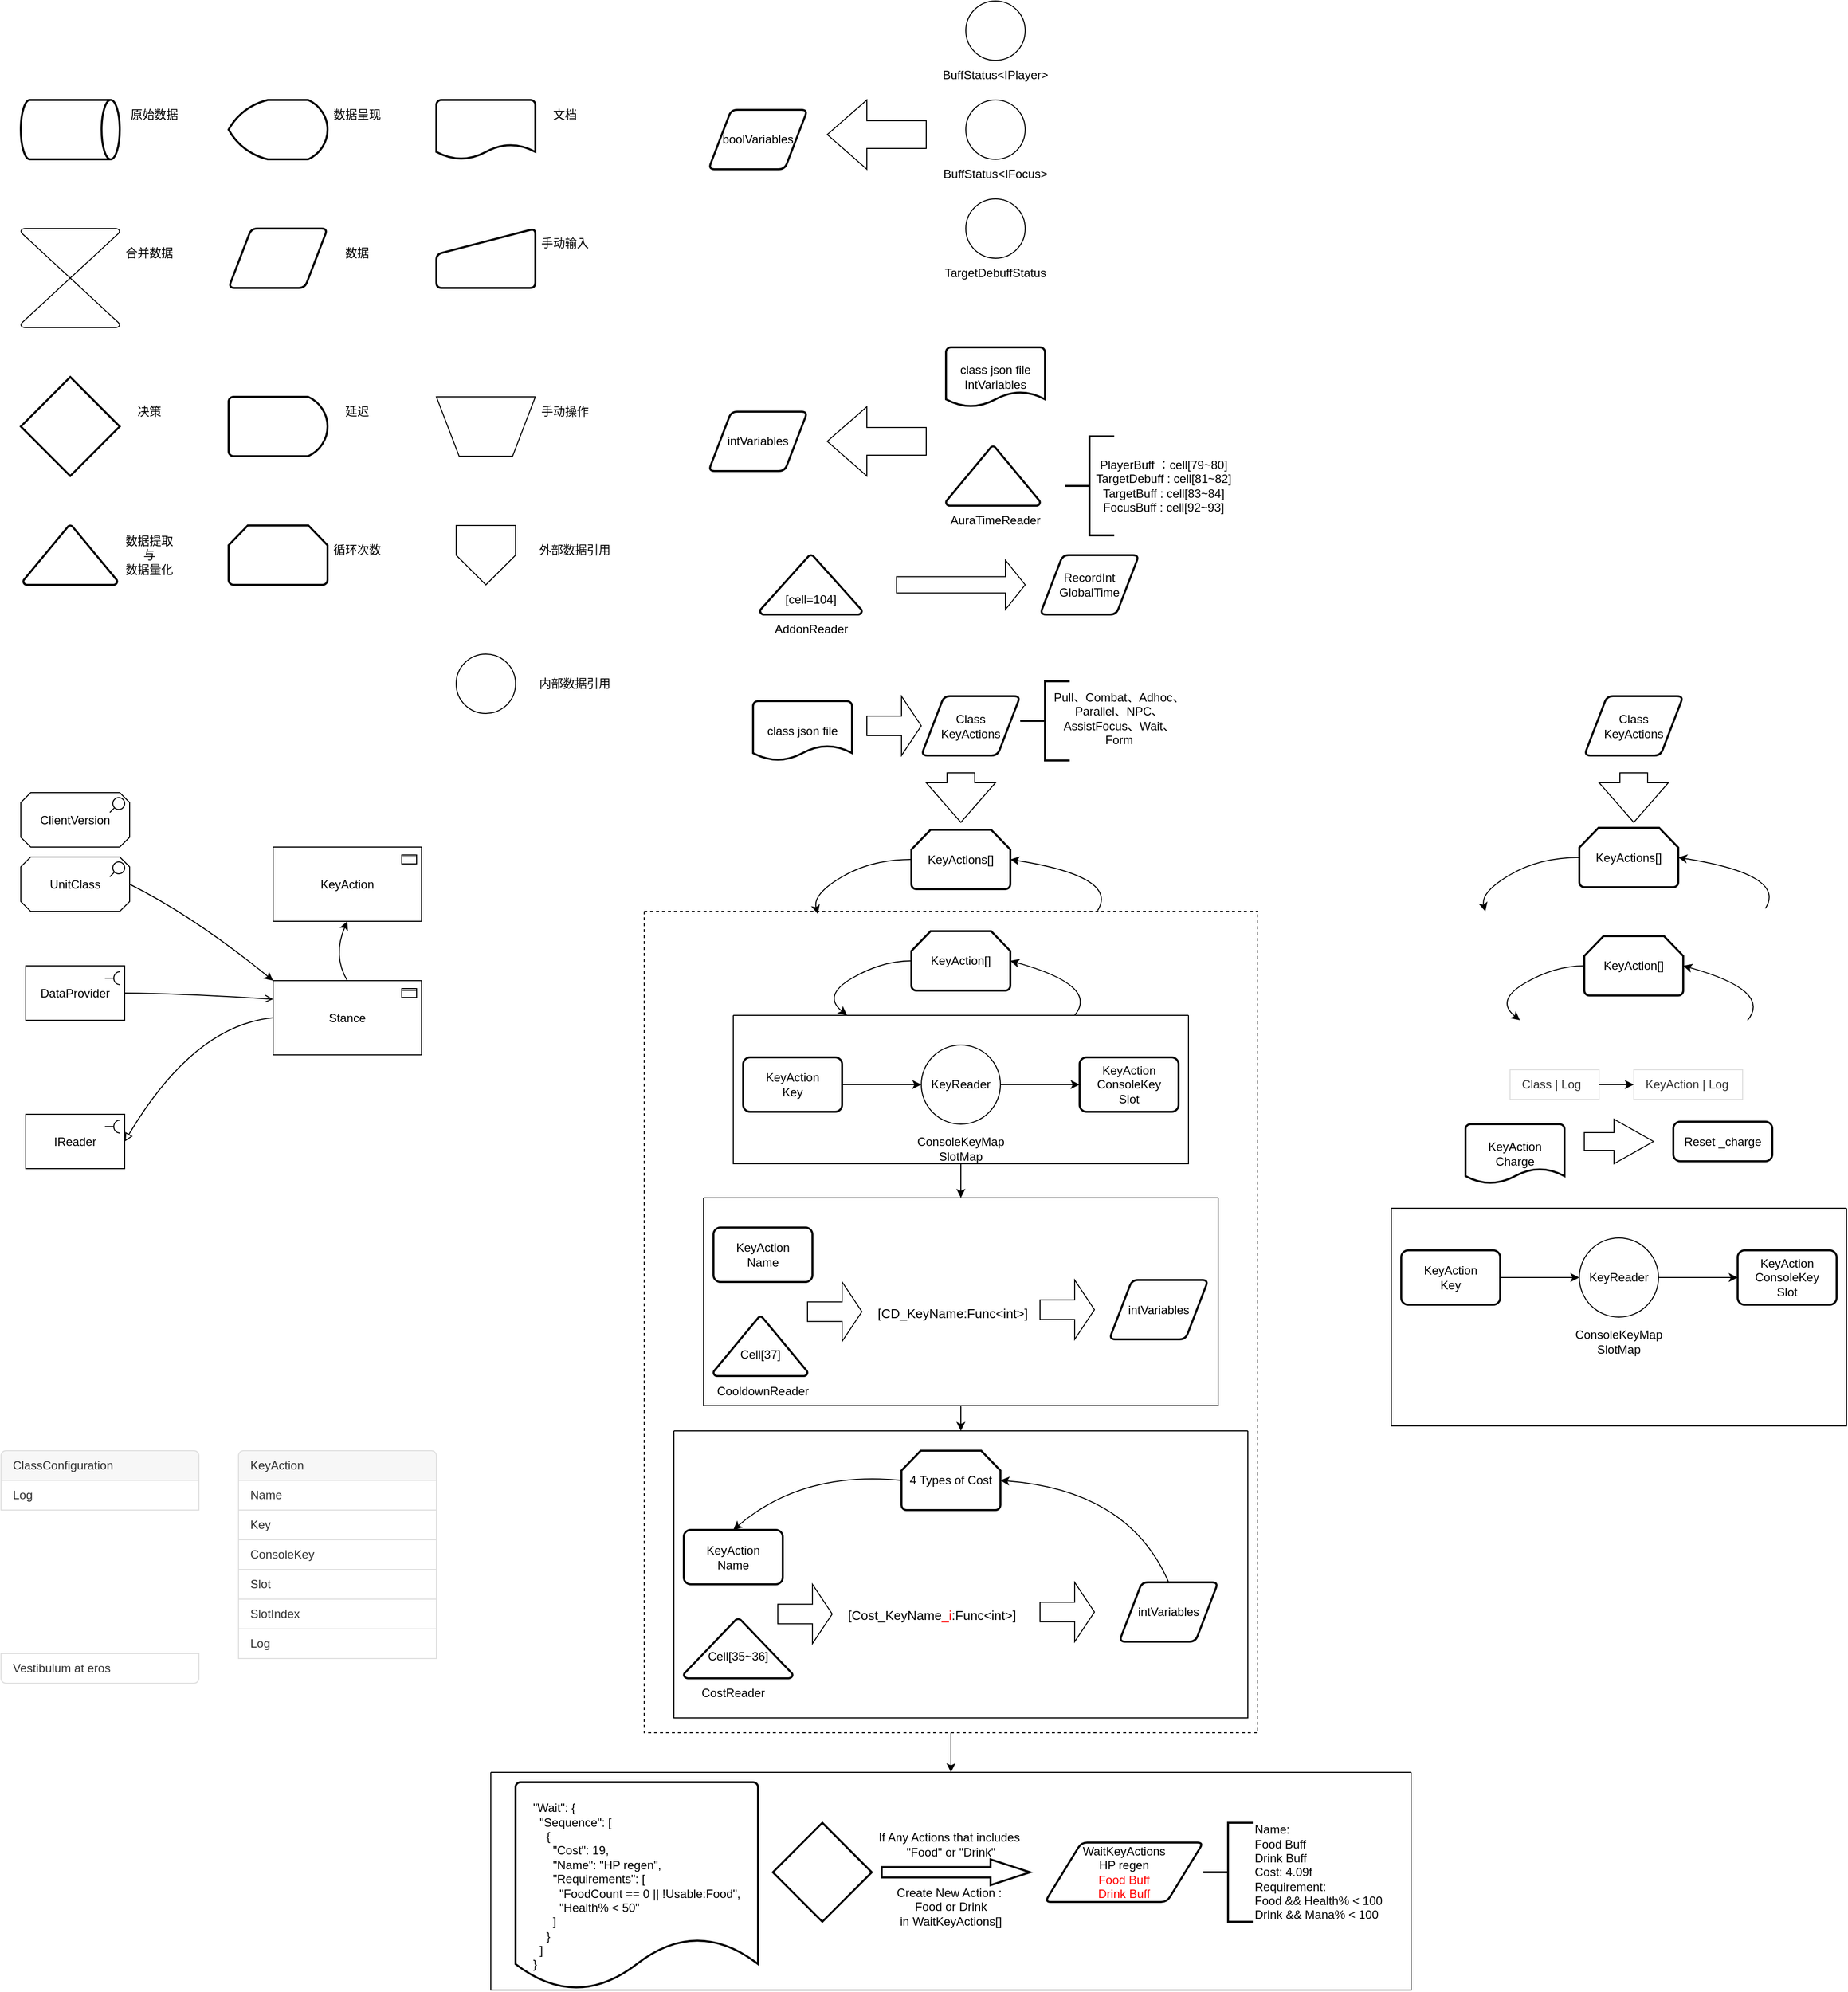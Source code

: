 <mxfile version="24.7.17">
  <diagram name="Page-1" id="tHewt-plReYWBCTNkzJ1">
    <mxGraphModel dx="1152" dy="1997" grid="1" gridSize="10" guides="1" tooltips="1" connect="1" arrows="1" fold="1" page="1" pageScale="1" pageWidth="827" pageHeight="1169" math="0" shadow="0">
      <root>
        <mxCell id="0" />
        <mxCell id="1" parent="0" />
        <mxCell id="4Kc2HaVrnk-MGNo5C4es-4" value="" style="curved=1;endArrow=classic;html=1;rounded=0;exitX=0.5;exitY=0;exitDx=0;exitDy=0;entryX=0.5;entryY=1;entryDx=0;entryDy=0;exitPerimeter=0;entryPerimeter=0;" parent="1" source="4Kc2HaVrnk-MGNo5C4es-9" target="4Kc2HaVrnk-MGNo5C4es-10" edge="1">
          <mxGeometry width="50" height="50" relative="1" as="geometry">
            <mxPoint x="399" y="465" as="sourcePoint" />
            <mxPoint x="399" y="565" as="targetPoint" />
            <Array as="points">
              <mxPoint x="395" y="355" />
            </Array>
          </mxGeometry>
        </mxCell>
        <mxCell id="4Kc2HaVrnk-MGNo5C4es-5" value="IReader" style="html=1;outlineConnect=0;whiteSpace=wrap;shape=mxgraph.archimate.application;appType=interface2" parent="1" vertex="1">
          <mxGeometry x="85" y="515" width="100" height="55" as="geometry" />
        </mxCell>
        <mxCell id="4Kc2HaVrnk-MGNo5C4es-9" value="Stance" style="html=1;outlineConnect=0;whiteSpace=wrap;shape=mxgraph.archimate3.application;appType=passive;archiType=square;" parent="1" vertex="1">
          <mxGeometry x="335" y="380" width="150" height="75" as="geometry" />
        </mxCell>
        <mxCell id="4Kc2HaVrnk-MGNo5C4es-10" value="KeyAction" style="html=1;outlineConnect=0;whiteSpace=wrap;shape=mxgraph.archimate3.application;appType=passive;archiType=square;" parent="1" vertex="1">
          <mxGeometry x="335" y="245" width="150" height="75" as="geometry" />
        </mxCell>
        <mxCell id="4Kc2HaVrnk-MGNo5C4es-11" value="" style="curved=1;endArrow=block;html=1;rounded=0;exitX=0;exitY=0.5;exitDx=0;exitDy=0;exitPerimeter=0;entryX=1;entryY=0.5;entryDx=0;entryDy=0;entryPerimeter=0;endFill=0;" parent="1" source="4Kc2HaVrnk-MGNo5C4es-9" target="4Kc2HaVrnk-MGNo5C4es-5" edge="1">
          <mxGeometry width="50" height="50" relative="1" as="geometry">
            <mxPoint x="255" y="475" as="sourcePoint" />
            <mxPoint x="305" y="425" as="targetPoint" />
            <Array as="points">
              <mxPoint x="255" y="425" />
            </Array>
          </mxGeometry>
        </mxCell>
        <mxCell id="4Kc2HaVrnk-MGNo5C4es-12" value="DataProvider" style="html=1;outlineConnect=0;whiteSpace=wrap;shape=mxgraph.archimate.application;appType=interface2;movable=1;resizable=1;rotatable=1;deletable=1;editable=1;locked=0;connectable=1;" parent="1" vertex="1">
          <mxGeometry x="85" y="365" width="100" height="55" as="geometry" />
        </mxCell>
        <mxCell id="4Kc2HaVrnk-MGNo5C4es-13" value="" style="curved=1;endArrow=open;html=1;rounded=0;exitX=1;exitY=0.5;exitDx=0;exitDy=0;exitPerimeter=0;endFill=0;entryX=0;entryY=0.25;entryDx=0;entryDy=0;entryPerimeter=0;" parent="1" source="4Kc2HaVrnk-MGNo5C4es-12" target="4Kc2HaVrnk-MGNo5C4es-9" edge="1">
          <mxGeometry width="50" height="50" relative="1" as="geometry">
            <mxPoint x="245" y="365" as="sourcePoint" />
            <mxPoint x="305" y="485" as="targetPoint" />
            <Array as="points">
              <mxPoint x="245" y="393" />
            </Array>
          </mxGeometry>
        </mxCell>
        <mxCell id="4Kc2HaVrnk-MGNo5C4es-17" value="UnitClass" style="html=1;outlineConnect=0;whiteSpace=wrap;shape=mxgraph.archimate.motiv;motivType=assess;shadow=0;gradientColor=none;fillColor=default;strokeColor=default;perimeterSpacing=0;" parent="1" vertex="1">
          <mxGeometry x="80" y="255" width="110" height="55" as="geometry" />
        </mxCell>
        <mxCell id="4Kc2HaVrnk-MGNo5C4es-18" value="" style="curved=1;endArrow=classic;html=1;rounded=0;fontFamily=Helvetica;fontSize=12;fontColor=default;exitX=1;exitY=0.5;exitDx=0;exitDy=0;exitPerimeter=0;entryX=0;entryY=0;entryDx=0;entryDy=0;entryPerimeter=0;" parent="1" source="4Kc2HaVrnk-MGNo5C4es-17" target="4Kc2HaVrnk-MGNo5C4es-9" edge="1">
          <mxGeometry width="50" height="50" relative="1" as="geometry">
            <mxPoint x="205" y="315" as="sourcePoint" />
            <mxPoint x="255" y="265" as="targetPoint" />
            <Array as="points">
              <mxPoint x="255" y="315" />
            </Array>
          </mxGeometry>
        </mxCell>
        <mxCell id="4Kc2HaVrnk-MGNo5C4es-19" value="ClientVersion" style="html=1;outlineConnect=0;whiteSpace=wrap;shape=mxgraph.archimate.motiv;motivType=assess;shadow=0;gradientColor=none;fillColor=default;strokeColor=default;perimeterSpacing=0;" parent="1" vertex="1">
          <mxGeometry x="80" y="190" width="110" height="55" as="geometry" />
        </mxCell>
        <mxCell id="MS5GB7sfSt4IsoN0eLxR-2" value="" style="verticalLabelPosition=bottom;verticalAlign=top;html=1;shape=mxgraph.flowchart.collate;" parent="1" vertex="1">
          <mxGeometry x="80" y="-380" width="100" height="100" as="geometry" />
        </mxCell>
        <mxCell id="MS5GB7sfSt4IsoN0eLxR-3" value="合并数据" style="text;html=1;align=center;verticalAlign=middle;whiteSpace=wrap;rounded=0;" parent="1" vertex="1">
          <mxGeometry x="180" y="-370" width="60" height="30" as="geometry" />
        </mxCell>
        <mxCell id="MS5GB7sfSt4IsoN0eLxR-4" value="" style="shape=parallelogram;html=1;strokeWidth=2;perimeter=parallelogramPerimeter;whiteSpace=wrap;rounded=1;arcSize=12;size=0.23;" parent="1" vertex="1">
          <mxGeometry x="290" y="-380" width="100" height="60" as="geometry" />
        </mxCell>
        <mxCell id="MS5GB7sfSt4IsoN0eLxR-5" value="数据" style="text;html=1;align=center;verticalAlign=middle;whiteSpace=wrap;rounded=0;" parent="1" vertex="1">
          <mxGeometry x="390" y="-370" width="60" height="30" as="geometry" />
        </mxCell>
        <mxCell id="MS5GB7sfSt4IsoN0eLxR-6" value="" style="strokeWidth=2;html=1;shape=mxgraph.flowchart.decision;whiteSpace=wrap;" parent="1" vertex="1">
          <mxGeometry x="80" y="-230" width="100" height="100" as="geometry" />
        </mxCell>
        <mxCell id="MS5GB7sfSt4IsoN0eLxR-7" value="决策" style="text;html=1;align=center;verticalAlign=middle;whiteSpace=wrap;rounded=0;" parent="1" vertex="1">
          <mxGeometry x="180" y="-210" width="60" height="30" as="geometry" />
        </mxCell>
        <mxCell id="MS5GB7sfSt4IsoN0eLxR-8" value="" style="strokeWidth=2;html=1;shape=mxgraph.flowchart.delay;whiteSpace=wrap;" parent="1" vertex="1">
          <mxGeometry x="290" y="-210" width="100" height="60" as="geometry" />
        </mxCell>
        <mxCell id="MS5GB7sfSt4IsoN0eLxR-9" value="延迟" style="text;html=1;align=center;verticalAlign=middle;whiteSpace=wrap;rounded=0;" parent="1" vertex="1">
          <mxGeometry x="390" y="-210" width="60" height="30" as="geometry" />
        </mxCell>
        <mxCell id="MS5GB7sfSt4IsoN0eLxR-12" value="" style="strokeWidth=2;html=1;shape=mxgraph.flowchart.direct_data;whiteSpace=wrap;" parent="1" vertex="1">
          <mxGeometry x="80" y="-510" width="100" height="60" as="geometry" />
        </mxCell>
        <mxCell id="MS5GB7sfSt4IsoN0eLxR-13" value="原始数据" style="text;html=1;align=center;verticalAlign=middle;whiteSpace=wrap;rounded=0;" parent="1" vertex="1">
          <mxGeometry x="185" y="-510" width="60" height="30" as="geometry" />
        </mxCell>
        <mxCell id="MS5GB7sfSt4IsoN0eLxR-14" value="" style="strokeWidth=2;html=1;shape=mxgraph.flowchart.display;whiteSpace=wrap;" parent="1" vertex="1">
          <mxGeometry x="290" y="-510" width="100" height="60" as="geometry" />
        </mxCell>
        <mxCell id="MS5GB7sfSt4IsoN0eLxR-15" value="数据呈现" style="text;html=1;align=center;verticalAlign=middle;whiteSpace=wrap;rounded=0;" parent="1" vertex="1">
          <mxGeometry x="390" y="-510" width="60" height="30" as="geometry" />
        </mxCell>
        <mxCell id="MS5GB7sfSt4IsoN0eLxR-16" value="" style="strokeWidth=2;html=1;shape=mxgraph.flowchart.document2;whiteSpace=wrap;size=0.25;" parent="1" vertex="1">
          <mxGeometry x="500" y="-510" width="100" height="60" as="geometry" />
        </mxCell>
        <mxCell id="MS5GB7sfSt4IsoN0eLxR-17" value="文档" style="text;html=1;align=center;verticalAlign=middle;whiteSpace=wrap;rounded=0;" parent="1" vertex="1">
          <mxGeometry x="600" y="-510" width="60" height="30" as="geometry" />
        </mxCell>
        <mxCell id="MS5GB7sfSt4IsoN0eLxR-18" value="" style="html=1;strokeWidth=2;shape=manualInput;whiteSpace=wrap;rounded=1;size=26;arcSize=11;" parent="1" vertex="1">
          <mxGeometry x="500" y="-380" width="100" height="60" as="geometry" />
        </mxCell>
        <mxCell id="MS5GB7sfSt4IsoN0eLxR-19" value="手动输入" style="text;html=1;align=center;verticalAlign=middle;whiteSpace=wrap;rounded=0;" parent="1" vertex="1">
          <mxGeometry x="600" y="-380" width="60" height="30" as="geometry" />
        </mxCell>
        <mxCell id="MS5GB7sfSt4IsoN0eLxR-20" value="" style="verticalLabelPosition=middle;verticalAlign=middle;html=1;shape=trapezoid;perimeter=trapezoidPerimeter;whiteSpace=wrap;size=0.23;arcSize=10;flipV=1;labelPosition=center;align=center;" parent="1" vertex="1">
          <mxGeometry x="500" y="-210" width="100" height="60" as="geometry" />
        </mxCell>
        <mxCell id="MS5GB7sfSt4IsoN0eLxR-21" value="手动操作" style="text;html=1;align=center;verticalAlign=middle;whiteSpace=wrap;rounded=0;" parent="1" vertex="1">
          <mxGeometry x="600" y="-210" width="60" height="30" as="geometry" />
        </mxCell>
        <mxCell id="MS5GB7sfSt4IsoN0eLxR-22" value="" style="strokeWidth=2;html=1;shape=mxgraph.flowchart.extract_or_measurement;whiteSpace=wrap;" parent="1" vertex="1">
          <mxGeometry x="82.5" y="-80" width="95" height="60" as="geometry" />
        </mxCell>
        <mxCell id="MS5GB7sfSt4IsoN0eLxR-23" value="数据提取与&lt;div&gt;数据量化&lt;/div&gt;" style="text;html=1;align=center;verticalAlign=middle;whiteSpace=wrap;rounded=0;" parent="1" vertex="1">
          <mxGeometry x="180" y="-65" width="60" height="30" as="geometry" />
        </mxCell>
        <mxCell id="MS5GB7sfSt4IsoN0eLxR-24" value="" style="strokeWidth=2;html=1;shape=mxgraph.flowchart.loop_limit;whiteSpace=wrap;" parent="1" vertex="1">
          <mxGeometry x="290" y="-80" width="100" height="60" as="geometry" />
        </mxCell>
        <mxCell id="MS5GB7sfSt4IsoN0eLxR-25" value="循环次数" style="text;html=1;align=center;verticalAlign=middle;whiteSpace=wrap;rounded=0;" parent="1" vertex="1">
          <mxGeometry x="390" y="-70" width="60" height="30" as="geometry" />
        </mxCell>
        <mxCell id="MS5GB7sfSt4IsoN0eLxR-26" value="" style="verticalLabelPosition=bottom;verticalAlign=top;html=1;shape=offPageConnector;rounded=0;size=0.5;" parent="1" vertex="1">
          <mxGeometry x="520" y="-80" width="60" height="60" as="geometry" />
        </mxCell>
        <mxCell id="MS5GB7sfSt4IsoN0eLxR-27" value="外部数据引用" style="text;html=1;align=center;verticalAlign=middle;whiteSpace=wrap;rounded=0;" parent="1" vertex="1">
          <mxGeometry x="600" y="-70" width="80" height="30" as="geometry" />
        </mxCell>
        <mxCell id="MS5GB7sfSt4IsoN0eLxR-28" value="" style="verticalLabelPosition=bottom;verticalAlign=top;html=1;shape=mxgraph.flowchart.on-page_reference;" parent="1" vertex="1">
          <mxGeometry x="520" y="50" width="60" height="60" as="geometry" />
        </mxCell>
        <mxCell id="MS5GB7sfSt4IsoN0eLxR-29" value="内部数据引用" style="text;html=1;align=center;verticalAlign=middle;whiteSpace=wrap;rounded=0;" parent="1" vertex="1">
          <mxGeometry x="600" y="65" width="80" height="30" as="geometry" />
        </mxCell>
        <mxCell id="UUD3ZyUk1dP5S2J8R8c--1" value="boolVariables" style="shape=parallelogram;html=1;strokeWidth=2;perimeter=parallelogramPerimeter;whiteSpace=wrap;rounded=1;arcSize=12;size=0.23;" parent="1" vertex="1">
          <mxGeometry x="775" y="-500" width="100" height="60" as="geometry" />
        </mxCell>
        <mxCell id="UUD3ZyUk1dP5S2J8R8c--2" value="" style="verticalLabelPosition=bottom;verticalAlign=top;html=1;shape=mxgraph.flowchart.on-page_reference;" parent="1" vertex="1">
          <mxGeometry x="1035" y="-610" width="60" height="60" as="geometry" />
        </mxCell>
        <mxCell id="UUD3ZyUk1dP5S2J8R8c--3" value="BuffStatus&amp;lt;IPlayer&amp;gt;" style="text;html=1;align=center;verticalAlign=middle;whiteSpace=wrap;rounded=0;" parent="1" vertex="1">
          <mxGeometry x="1035" y="-550" width="60" height="30" as="geometry" />
        </mxCell>
        <mxCell id="UUD3ZyUk1dP5S2J8R8c--4" value="" style="verticalLabelPosition=bottom;verticalAlign=top;html=1;shape=mxgraph.flowchart.on-page_reference;" parent="1" vertex="1">
          <mxGeometry x="1035" y="-510" width="60" height="60" as="geometry" />
        </mxCell>
        <mxCell id="UUD3ZyUk1dP5S2J8R8c--5" value="BuffStatus&amp;lt;IFocus&amp;gt;" style="text;html=1;align=center;verticalAlign=middle;whiteSpace=wrap;rounded=0;" parent="1" vertex="1">
          <mxGeometry x="1035" y="-450" width="60" height="30" as="geometry" />
        </mxCell>
        <mxCell id="UUD3ZyUk1dP5S2J8R8c--6" value="" style="verticalLabelPosition=bottom;verticalAlign=top;html=1;shape=mxgraph.flowchart.on-page_reference;" parent="1" vertex="1">
          <mxGeometry x="1035" y="-410" width="60" height="60" as="geometry" />
        </mxCell>
        <mxCell id="UUD3ZyUk1dP5S2J8R8c--7" value="TargetDebuffStatus" style="text;html=1;align=center;verticalAlign=middle;whiteSpace=wrap;rounded=0;" parent="1" vertex="1">
          <mxGeometry x="1035" y="-350" width="60" height="30" as="geometry" />
        </mxCell>
        <mxCell id="UUD3ZyUk1dP5S2J8R8c--8" value="" style="html=1;shadow=0;dashed=0;align=center;verticalAlign=middle;shape=mxgraph.arrows2.arrow;dy=0.6;dx=40;flipH=1;notch=0;" parent="1" vertex="1">
          <mxGeometry x="895" y="-510" width="100" height="70" as="geometry" />
        </mxCell>
        <mxCell id="UUD3ZyUk1dP5S2J8R8c--9" value="intVariables" style="shape=parallelogram;html=1;strokeWidth=2;perimeter=parallelogramPerimeter;whiteSpace=wrap;rounded=1;arcSize=12;size=0.23;" parent="1" vertex="1">
          <mxGeometry x="775" y="-195" width="100" height="60" as="geometry" />
        </mxCell>
        <mxCell id="UUD3ZyUk1dP5S2J8R8c--10" value="class json file&lt;br&gt;IntVariables" style="strokeWidth=2;html=1;shape=mxgraph.flowchart.document2;whiteSpace=wrap;size=0.25;" parent="1" vertex="1">
          <mxGeometry x="1015" y="-260" width="100" height="60" as="geometry" />
        </mxCell>
        <mxCell id="UUD3ZyUk1dP5S2J8R8c--11" value="" style="strokeWidth=2;html=1;shape=mxgraph.flowchart.extract_or_measurement;whiteSpace=wrap;" parent="1" vertex="1">
          <mxGeometry x="1015" y="-160" width="95" height="60" as="geometry" />
        </mxCell>
        <mxCell id="UUD3ZyUk1dP5S2J8R8c--12" value="AuraTimeReader" style="text;html=1;align=center;verticalAlign=middle;whiteSpace=wrap;rounded=0;" parent="1" vertex="1">
          <mxGeometry x="1035" y="-100" width="60" height="30" as="geometry" />
        </mxCell>
        <mxCell id="UUD3ZyUk1dP5S2J8R8c--13" value="" style="strokeWidth=2;html=1;shape=mxgraph.flowchart.annotation_2;align=left;labelPosition=right;pointerEvents=1;" parent="1" vertex="1">
          <mxGeometry x="1135" y="-170" width="50" height="100" as="geometry" />
        </mxCell>
        <mxCell id="UUD3ZyUk1dP5S2J8R8c--14" value="PlayerBuff ：cell[79~80]&lt;div&gt;TargetDebuff : cell[81~82]&lt;/div&gt;&lt;div&gt;TargetBuff : cell[83~84]&lt;/div&gt;&lt;div&gt;FocusBuff : cell[92~93]&lt;/div&gt;" style="text;html=1;align=center;verticalAlign=middle;whiteSpace=wrap;rounded=0;" parent="1" vertex="1">
          <mxGeometry x="1165" y="-162.5" width="140" height="85" as="geometry" />
        </mxCell>
        <mxCell id="UUD3ZyUk1dP5S2J8R8c--15" value="" style="html=1;shadow=0;dashed=0;align=center;verticalAlign=middle;shape=mxgraph.arrows2.arrow;dy=0.6;dx=40;flipH=1;notch=0;" parent="1" vertex="1">
          <mxGeometry x="895" y="-200" width="100" height="70" as="geometry" />
        </mxCell>
        <mxCell id="UUD3ZyUk1dP5S2J8R8c--16" value="class json file" style="strokeWidth=2;html=1;shape=mxgraph.flowchart.document2;whiteSpace=wrap;size=0.25;" parent="1" vertex="1">
          <mxGeometry x="820" y="97.5" width="100" height="60" as="geometry" />
        </mxCell>
        <mxCell id="UUD3ZyUk1dP5S2J8R8c--17" value="&lt;div&gt;Class&lt;/div&gt;KeyActions" style="shape=parallelogram;html=1;strokeWidth=2;perimeter=parallelogramPerimeter;whiteSpace=wrap;rounded=1;arcSize=12;size=0.23;" parent="1" vertex="1">
          <mxGeometry x="990" y="92.5" width="100" height="60" as="geometry" />
        </mxCell>
        <mxCell id="UUD3ZyUk1dP5S2J8R8c--18" value="KeyActions[]" style="strokeWidth=2;html=1;shape=mxgraph.flowchart.loop_limit;whiteSpace=wrap;" parent="1" vertex="1">
          <mxGeometry x="980" y="227.5" width="100" height="60" as="geometry" />
        </mxCell>
        <mxCell id="hgYLfOBCE1SNbVd8lNa9-1" value="" style="strokeWidth=2;html=1;shape=mxgraph.flowchart.annotation_2;align=left;labelPosition=right;pointerEvents=1;" parent="1" vertex="1">
          <mxGeometry x="1090" y="77.5" width="50" height="80" as="geometry" />
        </mxCell>
        <mxCell id="hgYLfOBCE1SNbVd8lNa9-2" value="Pull、Combat、Adhoc、Parallel、NPC、AssistFocus、Wait、Form" style="text;html=1;align=center;verticalAlign=middle;whiteSpace=wrap;rounded=0;" parent="1" vertex="1">
          <mxGeometry x="1120" y="72.5" width="140" height="85" as="geometry" />
        </mxCell>
        <mxCell id="hgYLfOBCE1SNbVd8lNa9-46" value="" style="html=1;shadow=0;dashed=0;align=center;verticalAlign=middle;shape=mxgraph.arrows2.arrow;dy=0.6;dx=40;direction=south;notch=0;" parent="1" vertex="1">
          <mxGeometry x="995" y="170" width="70" height="50" as="geometry" />
        </mxCell>
        <mxCell id="hgYLfOBCE1SNbVd8lNa9-47" value="" style="html=1;shadow=0;dashed=0;align=center;verticalAlign=middle;shape=mxgraph.arrows2.arrow;dy=0.67;dx=20;notch=0;" parent="1" vertex="1">
          <mxGeometry x="935" y="92.5" width="55" height="60" as="geometry" />
        </mxCell>
        <mxCell id="hgYLfOBCE1SNbVd8lNa9-48" value="" style="swimlane;startSize=0;" parent="1" vertex="1">
          <mxGeometry x="555" y="1180" width="930" height="220" as="geometry" />
        </mxCell>
        <mxCell id="hgYLfOBCE1SNbVd8lNa9-62" value="" style="strokeWidth=2;html=1;shape=mxgraph.flowchart.decision;whiteSpace=wrap;" parent="hgYLfOBCE1SNbVd8lNa9-48" vertex="1">
          <mxGeometry x="285" y="51" width="100" height="100" as="geometry" />
        </mxCell>
        <mxCell id="hgYLfOBCE1SNbVd8lNa9-63" value="" style="verticalLabelPosition=bottom;verticalAlign=top;html=1;strokeWidth=2;shape=mxgraph.arrows2.arrow;dy=0.6;dx=40;notch=0;" parent="hgYLfOBCE1SNbVd8lNa9-48" vertex="1">
          <mxGeometry x="395" y="88" width="150" height="26" as="geometry" />
        </mxCell>
        <mxCell id="hgYLfOBCE1SNbVd8lNa9-64" value="If Any Actions that includes&amp;nbsp; &quot;Food&quot; or &quot;Drink&quot;" style="text;html=1;align=center;verticalAlign=middle;whiteSpace=wrap;rounded=0;" parent="hgYLfOBCE1SNbVd8lNa9-48" vertex="1">
          <mxGeometry x="385" y="58" width="160" height="30" as="geometry" />
        </mxCell>
        <mxCell id="hgYLfOBCE1SNbVd8lNa9-65" value="WaitKeyActions&lt;div&gt;HP regen&lt;/div&gt;&lt;div&gt;&lt;font color=&quot;#ff0000&quot;&gt;Food Buff&lt;/font&gt;&lt;/div&gt;&lt;div&gt;&lt;font color=&quot;#ff0000&quot;&gt;Drink Buff&lt;/font&gt;&lt;br&gt;&lt;/div&gt;" style="shape=parallelogram;html=1;strokeWidth=2;perimeter=parallelogramPerimeter;whiteSpace=wrap;rounded=1;arcSize=12;size=0.23;" parent="hgYLfOBCE1SNbVd8lNa9-48" vertex="1">
          <mxGeometry x="560" y="71" width="160" height="60" as="geometry" />
        </mxCell>
        <mxCell id="hgYLfOBCE1SNbVd8lNa9-66" value="&lt;div&gt;Name:&lt;/div&gt;&lt;div&gt;Food Buff&lt;/div&gt;&lt;div&gt;Drink Buff&lt;/div&gt;&lt;div&gt;Cost: 4.09f&lt;/div&gt;Requirement:&lt;div&gt;Food &amp;amp;&amp;amp; Health% &amp;lt; 100&lt;br&gt;Drink &amp;amp;&amp;amp; Mana% &amp;lt; 100&lt;/div&gt;" style="strokeWidth=2;html=1;shape=mxgraph.flowchart.annotation_2;align=left;labelPosition=right;pointerEvents=1;" parent="hgYLfOBCE1SNbVd8lNa9-48" vertex="1">
          <mxGeometry x="720" y="51" width="50" height="100" as="geometry" />
        </mxCell>
        <mxCell id="hgYLfOBCE1SNbVd8lNa9-67" value="Create New Action :&amp;nbsp;&lt;div&gt;Food or Drink&lt;/div&gt;&lt;div&gt;in WaitKeyActions[]&lt;/div&gt;" style="text;html=1;align=center;verticalAlign=middle;whiteSpace=wrap;rounded=0;" parent="hgYLfOBCE1SNbVd8lNa9-48" vertex="1">
          <mxGeometry x="385" y="121" width="160" height="30" as="geometry" />
        </mxCell>
        <mxCell id="ccoW73JxKC8cJCI6jTo7-1" value="&lt;div style=&quot;text-align: left;&quot;&gt;&quot;Wait&quot;: {&lt;/div&gt;&lt;div style=&quot;text-align: left;&quot;&gt;&amp;nbsp; &quot;Sequence&quot;: [&lt;/div&gt;&lt;div style=&quot;text-align: left;&quot;&gt;&amp;nbsp; &amp;nbsp; {&lt;/div&gt;&lt;div style=&quot;text-align: left;&quot;&gt;&amp;nbsp; &amp;nbsp; &amp;nbsp; &quot;Cost&quot;: 19,&lt;/div&gt;&lt;div style=&quot;text-align: left;&quot;&gt;&amp;nbsp; &amp;nbsp; &amp;nbsp; &quot;Name&quot;: &quot;HP regen&quot;,&lt;/div&gt;&lt;div style=&quot;text-align: left;&quot;&gt;&amp;nbsp; &amp;nbsp; &amp;nbsp; &quot;Requirements&quot;: [&lt;/div&gt;&lt;div style=&quot;text-align: left;&quot;&gt;&amp;nbsp; &amp;nbsp; &amp;nbsp; &amp;nbsp; &quot;FoodCount == 0 || !Usable:Food&quot;,&lt;/div&gt;&lt;div style=&quot;text-align: left;&quot;&gt;&amp;nbsp; &amp;nbsp; &amp;nbsp; &amp;nbsp; &quot;Health% &amp;lt; 50&quot;&lt;/div&gt;&lt;div style=&quot;text-align: left;&quot;&gt;&amp;nbsp; &amp;nbsp; &amp;nbsp; ]&lt;/div&gt;&lt;div style=&quot;text-align: left;&quot;&gt;&amp;nbsp; &amp;nbsp; }&lt;/div&gt;&lt;div style=&quot;text-align: left;&quot;&gt;&amp;nbsp; ]&lt;/div&gt;&lt;div style=&quot;text-align: left;&quot;&gt;}&lt;/div&gt;" style="strokeWidth=2;html=1;shape=mxgraph.flowchart.document2;whiteSpace=wrap;size=0.25;" vertex="1" parent="hgYLfOBCE1SNbVd8lNa9-48">
          <mxGeometry x="25" y="10" width="245" height="210" as="geometry" />
        </mxCell>
        <mxCell id="hgYLfOBCE1SNbVd8lNa9-50" value="" style="swimlane;startSize=0;dashed=1;" parent="1" vertex="1">
          <mxGeometry x="710" y="310" width="620" height="830" as="geometry" />
        </mxCell>
        <mxCell id="hgYLfOBCE1SNbVd8lNa9-4" value="KeyAction[]" style="strokeWidth=2;html=1;shape=mxgraph.flowchart.loop_limit;whiteSpace=wrap;" parent="hgYLfOBCE1SNbVd8lNa9-50" vertex="1">
          <mxGeometry x="270" y="20" width="100" height="60" as="geometry" />
        </mxCell>
        <mxCell id="hgYLfOBCE1SNbVd8lNa9-13" value="" style="swimlane;startSize=0;" parent="hgYLfOBCE1SNbVd8lNa9-50" vertex="1">
          <mxGeometry x="90" y="105" width="460" height="150" as="geometry">
            <mxRectangle x="800" y="400" width="50" height="40" as="alternateBounds" />
          </mxGeometry>
        </mxCell>
        <mxCell id="hgYLfOBCE1SNbVd8lNa9-6" value="KeyAction&lt;div&gt;Key&lt;/div&gt;" style="rounded=1;whiteSpace=wrap;html=1;absoluteArcSize=1;arcSize=14;strokeWidth=2;" parent="hgYLfOBCE1SNbVd8lNa9-13" vertex="1">
          <mxGeometry x="10" y="42.5" width="100" height="55" as="geometry" />
        </mxCell>
        <mxCell id="hgYLfOBCE1SNbVd8lNa9-7" value="KeyReader" style="ellipse;whiteSpace=wrap;html=1;aspect=fixed;" parent="hgYLfOBCE1SNbVd8lNa9-13" vertex="1">
          <mxGeometry x="190" y="30" width="80" height="80" as="geometry" />
        </mxCell>
        <mxCell id="hgYLfOBCE1SNbVd8lNa9-8" value="ConsoleKeyMap&lt;div&gt;&lt;div&gt;SlotMap&lt;/div&gt;&lt;/div&gt;" style="text;html=1;align=center;verticalAlign=middle;whiteSpace=wrap;rounded=0;" parent="hgYLfOBCE1SNbVd8lNa9-13" vertex="1">
          <mxGeometry x="200" y="120" width="60" height="30" as="geometry" />
        </mxCell>
        <mxCell id="hgYLfOBCE1SNbVd8lNa9-9" value="KeyAction&lt;div&gt;ConsoleKey&lt;/div&gt;&lt;div&gt;Slot&lt;/div&gt;" style="rounded=1;whiteSpace=wrap;html=1;absoluteArcSize=1;arcSize=14;strokeWidth=2;" parent="hgYLfOBCE1SNbVd8lNa9-13" vertex="1">
          <mxGeometry x="350" y="42.5" width="100" height="55" as="geometry" />
        </mxCell>
        <mxCell id="hgYLfOBCE1SNbVd8lNa9-10" value="" style="endArrow=classic;html=1;rounded=0;exitX=1;exitY=0.5;exitDx=0;exitDy=0;entryX=0;entryY=0.5;entryDx=0;entryDy=0;" parent="hgYLfOBCE1SNbVd8lNa9-13" source="hgYLfOBCE1SNbVd8lNa9-6" target="hgYLfOBCE1SNbVd8lNa9-7" edge="1">
          <mxGeometry width="50" height="50" relative="1" as="geometry">
            <mxPoint x="100" y="50" as="sourcePoint" />
            <mxPoint x="150" as="targetPoint" />
          </mxGeometry>
        </mxCell>
        <mxCell id="hgYLfOBCE1SNbVd8lNa9-11" value="" style="endArrow=classic;html=1;rounded=0;exitX=1;exitY=0.5;exitDx=0;exitDy=0;entryX=0;entryY=0.5;entryDx=0;entryDy=0;" parent="hgYLfOBCE1SNbVd8lNa9-13" source="hgYLfOBCE1SNbVd8lNa9-7" target="hgYLfOBCE1SNbVd8lNa9-9" edge="1">
          <mxGeometry width="50" height="50" relative="1" as="geometry">
            <mxPoint x="380" y="-30" as="sourcePoint" />
            <mxPoint x="430" y="-80" as="targetPoint" />
          </mxGeometry>
        </mxCell>
        <mxCell id="hgYLfOBCE1SNbVd8lNa9-14" value="" style="swimlane;startSize=0;" parent="hgYLfOBCE1SNbVd8lNa9-50" vertex="1">
          <mxGeometry x="60" y="289.5" width="520" height="210" as="geometry" />
        </mxCell>
        <mxCell id="hgYLfOBCE1SNbVd8lNa9-15" value="KeyAction&lt;div&gt;Name&lt;/div&gt;" style="rounded=1;whiteSpace=wrap;html=1;absoluteArcSize=1;arcSize=14;strokeWidth=2;" parent="hgYLfOBCE1SNbVd8lNa9-14" vertex="1">
          <mxGeometry x="10" y="30" width="100" height="55" as="geometry" />
        </mxCell>
        <mxCell id="hgYLfOBCE1SNbVd8lNa9-16" value="&lt;div&gt;&lt;br&gt;&lt;/div&gt;Cell[37]" style="strokeWidth=2;html=1;shape=mxgraph.flowchart.extract_or_measurement;whiteSpace=wrap;" parent="hgYLfOBCE1SNbVd8lNa9-14" vertex="1">
          <mxGeometry x="10" y="120" width="95" height="60" as="geometry" />
        </mxCell>
        <mxCell id="hgYLfOBCE1SNbVd8lNa9-17" value="CooldownReader" style="text;html=1;align=center;verticalAlign=middle;whiteSpace=wrap;rounded=0;" parent="hgYLfOBCE1SNbVd8lNa9-14" vertex="1">
          <mxGeometry x="30" y="180" width="60" height="30" as="geometry" />
        </mxCell>
        <mxCell id="hgYLfOBCE1SNbVd8lNa9-20" value="[CD_KeyName:Func&amp;lt;int&amp;gt;]" style="text;strokeColor=none;fillColor=none;align=left;verticalAlign=top;spacingLeft=4;spacingRight=4;overflow=hidden;rotatable=0;points=[[0,0.5],[1,0.5]];portConstraint=eastwest;whiteSpace=wrap;html=1;fontSize=13;" parent="hgYLfOBCE1SNbVd8lNa9-14" vertex="1">
          <mxGeometry x="170" y="102" width="170" height="26" as="geometry" />
        </mxCell>
        <mxCell id="hgYLfOBCE1SNbVd8lNa9-21" value="intVariables" style="shape=parallelogram;html=1;strokeWidth=2;perimeter=parallelogramPerimeter;whiteSpace=wrap;rounded=1;arcSize=12;size=0.23;" parent="hgYLfOBCE1SNbVd8lNa9-14" vertex="1">
          <mxGeometry x="410" y="83" width="100" height="60" as="geometry" />
        </mxCell>
        <mxCell id="hgYLfOBCE1SNbVd8lNa9-22" value="" style="html=1;shadow=0;dashed=0;align=center;verticalAlign=middle;shape=mxgraph.arrows2.arrow;dy=0.67;dx=20;notch=0;" parent="hgYLfOBCE1SNbVd8lNa9-14" vertex="1">
          <mxGeometry x="105" y="85" width="55" height="60" as="geometry" />
        </mxCell>
        <mxCell id="hgYLfOBCE1SNbVd8lNa9-23" value="" style="html=1;shadow=0;dashed=0;align=center;verticalAlign=middle;shape=mxgraph.arrows2.arrow;dy=0.67;dx=20;notch=0;" parent="hgYLfOBCE1SNbVd8lNa9-14" vertex="1">
          <mxGeometry x="340" y="83" width="55" height="60" as="geometry" />
        </mxCell>
        <mxCell id="hgYLfOBCE1SNbVd8lNa9-27" value="" style="swimlane;startSize=0;" parent="hgYLfOBCE1SNbVd8lNa9-50" vertex="1">
          <mxGeometry x="30" y="525" width="580" height="290" as="geometry" />
        </mxCell>
        <mxCell id="hgYLfOBCE1SNbVd8lNa9-28" value="KeyAction&lt;div&gt;Name&lt;/div&gt;" style="rounded=1;whiteSpace=wrap;html=1;absoluteArcSize=1;arcSize=14;strokeWidth=2;" parent="hgYLfOBCE1SNbVd8lNa9-27" vertex="1">
          <mxGeometry x="10" y="100" width="100" height="55" as="geometry" />
        </mxCell>
        <mxCell id="hgYLfOBCE1SNbVd8lNa9-29" value="&lt;div&gt;&lt;br&gt;&lt;/div&gt;Cell[35~36]" style="strokeWidth=2;html=1;shape=mxgraph.flowchart.extract_or_measurement;whiteSpace=wrap;" parent="hgYLfOBCE1SNbVd8lNa9-27" vertex="1">
          <mxGeometry x="10" y="190" width="110" height="60" as="geometry" />
        </mxCell>
        <mxCell id="hgYLfOBCE1SNbVd8lNa9-30" value="CostReader" style="text;html=1;align=center;verticalAlign=middle;whiteSpace=wrap;rounded=0;" parent="hgYLfOBCE1SNbVd8lNa9-27" vertex="1">
          <mxGeometry x="30" y="250" width="60" height="30" as="geometry" />
        </mxCell>
        <mxCell id="hgYLfOBCE1SNbVd8lNa9-31" value="[Cost_KeyName&lt;font color=&quot;#ff0000&quot;&gt;_i&lt;/font&gt;:Func&amp;lt;int&amp;gt;]" style="text;strokeColor=none;fillColor=none;align=left;verticalAlign=top;spacingLeft=4;spacingRight=4;overflow=hidden;rotatable=0;points=[[0,0.5],[1,0.5]];portConstraint=eastwest;whiteSpace=wrap;html=1;fontSize=13;" parent="hgYLfOBCE1SNbVd8lNa9-27" vertex="1">
          <mxGeometry x="170" y="172" width="180" height="26" as="geometry" />
        </mxCell>
        <mxCell id="hgYLfOBCE1SNbVd8lNa9-32" value="intVariables" style="shape=parallelogram;html=1;strokeWidth=2;perimeter=parallelogramPerimeter;whiteSpace=wrap;rounded=1;arcSize=12;size=0.23;" parent="hgYLfOBCE1SNbVd8lNa9-27" vertex="1">
          <mxGeometry x="450" y="153" width="100" height="60" as="geometry" />
        </mxCell>
        <mxCell id="hgYLfOBCE1SNbVd8lNa9-33" value="" style="html=1;shadow=0;dashed=0;align=center;verticalAlign=middle;shape=mxgraph.arrows2.arrow;dy=0.67;dx=20;notch=0;" parent="hgYLfOBCE1SNbVd8lNa9-27" vertex="1">
          <mxGeometry x="105" y="155" width="55" height="60" as="geometry" />
        </mxCell>
        <mxCell id="hgYLfOBCE1SNbVd8lNa9-34" value="" style="html=1;shadow=0;dashed=0;align=center;verticalAlign=middle;shape=mxgraph.arrows2.arrow;dy=0.67;dx=20;notch=0;" parent="hgYLfOBCE1SNbVd8lNa9-27" vertex="1">
          <mxGeometry x="370" y="153" width="55" height="60" as="geometry" />
        </mxCell>
        <mxCell id="hgYLfOBCE1SNbVd8lNa9-35" value="4 Types of Cost" style="strokeWidth=2;html=1;shape=mxgraph.flowchart.loop_limit;whiteSpace=wrap;" parent="hgYLfOBCE1SNbVd8lNa9-27" vertex="1">
          <mxGeometry x="230" y="20" width="100" height="60" as="geometry" />
        </mxCell>
        <mxCell id="hgYLfOBCE1SNbVd8lNa9-37" value="" style="curved=1;endArrow=classic;html=1;rounded=0;exitX=0;exitY=0.5;exitDx=0;exitDy=0;exitPerimeter=0;entryX=0.5;entryY=0;entryDx=0;entryDy=0;" parent="hgYLfOBCE1SNbVd8lNa9-27" source="hgYLfOBCE1SNbVd8lNa9-35" target="hgYLfOBCE1SNbVd8lNa9-28" edge="1">
          <mxGeometry width="50" height="50" relative="1" as="geometry">
            <mxPoint x="130" y="90" as="sourcePoint" />
            <mxPoint x="180" y="40" as="targetPoint" />
            <Array as="points">
              <mxPoint x="130" y="40" />
            </Array>
          </mxGeometry>
        </mxCell>
        <mxCell id="hgYLfOBCE1SNbVd8lNa9-36" value="" style="curved=1;endArrow=classic;html=1;rounded=0;exitX=0.5;exitY=0;exitDx=0;exitDy=0;entryX=1;entryY=0.5;entryDx=0;entryDy=0;entryPerimeter=0;" parent="hgYLfOBCE1SNbVd8lNa9-27" source="hgYLfOBCE1SNbVd8lNa9-32" target="hgYLfOBCE1SNbVd8lNa9-35" edge="1">
          <mxGeometry width="50" height="50" relative="1" as="geometry">
            <mxPoint x="370" y="240" as="sourcePoint" />
            <mxPoint x="420" y="190" as="targetPoint" />
            <Array as="points">
              <mxPoint x="460" y="60" />
            </Array>
          </mxGeometry>
        </mxCell>
        <mxCell id="hgYLfOBCE1SNbVd8lNa9-38" value="" style="endArrow=classic;html=1;rounded=0;exitX=0.5;exitY=1;exitDx=0;exitDy=0;entryX=0.5;entryY=0;entryDx=0;entryDy=0;" parent="hgYLfOBCE1SNbVd8lNa9-50" source="hgYLfOBCE1SNbVd8lNa9-13" target="hgYLfOBCE1SNbVd8lNa9-14" edge="1">
          <mxGeometry width="50" height="50" relative="1" as="geometry">
            <mxPoint x="630" y="245" as="sourcePoint" />
            <mxPoint x="680" y="195" as="targetPoint" />
          </mxGeometry>
        </mxCell>
        <mxCell id="hgYLfOBCE1SNbVd8lNa9-39" value="" style="endArrow=classic;html=1;rounded=0;exitX=0.5;exitY=1;exitDx=0;exitDy=0;entryX=0.5;entryY=0;entryDx=0;entryDy=0;" parent="hgYLfOBCE1SNbVd8lNa9-50" source="hgYLfOBCE1SNbVd8lNa9-14" target="hgYLfOBCE1SNbVd8lNa9-27" edge="1">
          <mxGeometry width="50" height="50" relative="1" as="geometry">
            <mxPoint x="670" y="495" as="sourcePoint" />
            <mxPoint x="720" y="445" as="targetPoint" />
          </mxGeometry>
        </mxCell>
        <mxCell id="hgYLfOBCE1SNbVd8lNa9-40" value="" style="curved=1;endArrow=classic;html=1;rounded=0;exitX=0;exitY=0.5;exitDx=0;exitDy=0;exitPerimeter=0;entryX=0.25;entryY=0;entryDx=0;entryDy=0;" parent="hgYLfOBCE1SNbVd8lNa9-50" source="hgYLfOBCE1SNbVd8lNa9-4" target="hgYLfOBCE1SNbVd8lNa9-13" edge="1">
          <mxGeometry width="50" height="50" relative="1" as="geometry">
            <mxPoint x="190" y="75" as="sourcePoint" />
            <mxPoint x="240" y="25" as="targetPoint" />
            <Array as="points">
              <mxPoint x="240" y="50" />
              <mxPoint x="180" y="85" />
            </Array>
          </mxGeometry>
        </mxCell>
        <mxCell id="hgYLfOBCE1SNbVd8lNa9-41" value="" style="curved=1;endArrow=classic;html=1;rounded=0;exitX=0.75;exitY=0;exitDx=0;exitDy=0;entryX=1;entryY=0.5;entryDx=0;entryDy=0;entryPerimeter=0;" parent="hgYLfOBCE1SNbVd8lNa9-50" source="hgYLfOBCE1SNbVd8lNa9-13" target="hgYLfOBCE1SNbVd8lNa9-4" edge="1">
          <mxGeometry width="50" height="50" relative="1" as="geometry">
            <mxPoint x="290" y="55" as="sourcePoint" />
            <mxPoint x="215" y="115" as="targetPoint" />
            <Array as="points">
              <mxPoint x="460" y="75" />
            </Array>
          </mxGeometry>
        </mxCell>
        <mxCell id="hgYLfOBCE1SNbVd8lNa9-51" value="" style="curved=1;endArrow=classic;html=1;rounded=0;exitX=0;exitY=0.5;exitDx=0;exitDy=0;exitPerimeter=0;entryX=0.283;entryY=0.003;entryDx=0;entryDy=0;entryPerimeter=0;" parent="1" source="UUD3ZyUk1dP5S2J8R8c--18" target="hgYLfOBCE1SNbVd8lNa9-50" edge="1">
          <mxGeometry width="50" height="50" relative="1" as="geometry">
            <mxPoint x="970" y="257.5" as="sourcePoint" />
            <mxPoint x="905" y="312.5" as="targetPoint" />
            <Array as="points">
              <mxPoint x="940" y="257.5" />
              <mxPoint x="880" y="292.5" />
            </Array>
          </mxGeometry>
        </mxCell>
        <mxCell id="hgYLfOBCE1SNbVd8lNa9-52" value="" style="curved=1;endArrow=classic;html=1;rounded=0;exitX=0.739;exitY=-0.001;exitDx=0;exitDy=0;entryX=1;entryY=0.5;entryDx=0;entryDy=0;entryPerimeter=0;exitPerimeter=0;" parent="1" source="hgYLfOBCE1SNbVd8lNa9-50" target="UUD3ZyUk1dP5S2J8R8c--18" edge="1">
          <mxGeometry width="50" height="50" relative="1" as="geometry">
            <mxPoint x="1165" y="305" as="sourcePoint" />
            <mxPoint x="1100" y="250" as="targetPoint" />
            <Array as="points">
              <mxPoint x="1190" y="275" />
            </Array>
          </mxGeometry>
        </mxCell>
        <mxCell id="hgYLfOBCE1SNbVd8lNa9-53" value="" style="endArrow=classic;html=1;rounded=0;exitX=0.5;exitY=1;exitDx=0;exitDy=0;entryX=0.5;entryY=0;entryDx=0;entryDy=0;" parent="1" source="hgYLfOBCE1SNbVd8lNa9-50" target="hgYLfOBCE1SNbVd8lNa9-48" edge="1">
          <mxGeometry width="50" height="50" relative="1" as="geometry">
            <mxPoint x="1090" y="1280" as="sourcePoint" />
            <mxPoint x="1140" y="1230" as="targetPoint" />
          </mxGeometry>
        </mxCell>
        <mxCell id="ccoW73JxKC8cJCI6jTo7-2" value="" style="swimlane;fontStyle=0;childLayout=stackLayout;horizontal=1;startSize=0;horizontalStack=0;resizeParent=1;resizeParentMax=0;resizeLast=0;collapsible=0;marginBottom=0;whiteSpace=wrap;html=1;strokeColor=none;fillColor=none;" vertex="1" parent="1">
          <mxGeometry x="60" y="855" width="200" height="30" as="geometry" />
        </mxCell>
        <mxCell id="ccoW73JxKC8cJCI6jTo7-3" value="ClassConfiguration" style="text;strokeColor=#DFDFDF;fillColor=#F7F7F7;align=left;verticalAlign=middle;spacingLeft=10;spacingRight=10;overflow=hidden;points=[[0,0.5],[1,0.5]];portConstraint=eastwest;rotatable=0;whiteSpace=wrap;html=1;shape=mxgraph.bootstrap.topButton;rSize=5;fontColor=#333333;" vertex="1" parent="ccoW73JxKC8cJCI6jTo7-2">
          <mxGeometry width="200" height="30" as="geometry" />
        </mxCell>
        <mxCell id="ccoW73JxKC8cJCI6jTo7-6" value="Vestibulum at eros" style="text;strokeColor=#DFDFDF;fillColor=#FFFFFF;align=left;verticalAlign=middle;spacingLeft=10;spacingRight=10;overflow=hidden;points=[[0,0.5],[1,0.5]];portConstraint=eastwest;rotatable=0;whiteSpace=wrap;html=1;shape=mxgraph.bootstrap.bottomButton;rSize=5;fontColor=#333333;" vertex="1" parent="1">
          <mxGeometry x="60" y="1060" width="200" height="30" as="geometry" />
        </mxCell>
        <mxCell id="ccoW73JxKC8cJCI6jTo7-21" value="ConsoleKey" style="text;strokeColor=#DFDFDF;fillColor=#FFFFFF;align=left;verticalAlign=middle;spacingLeft=10;spacingRight=10;overflow=hidden;points=[[0,0.5],[1,0.5]];portConstraint=eastwest;rotatable=0;whiteSpace=wrap;html=1;rSize=5;fontColor=#333333;" vertex="1" parent="1">
          <mxGeometry x="300" y="945" width="200" height="30" as="geometry" />
        </mxCell>
        <mxCell id="ccoW73JxKC8cJCI6jTo7-4" value="Name" style="text;strokeColor=#DFDFDF;fillColor=#FFFFFF;align=left;verticalAlign=middle;spacingLeft=10;spacingRight=10;overflow=hidden;points=[[0,0.5],[1,0.5]];portConstraint=eastwest;rotatable=0;whiteSpace=wrap;html=1;rSize=5;fontColor=#333333;" vertex="1" parent="1">
          <mxGeometry x="300" y="885" width="200" height="30" as="geometry" />
        </mxCell>
        <mxCell id="ccoW73JxKC8cJCI6jTo7-5" value="Key" style="text;strokeColor=#DFDFDF;fillColor=#FFFFFF;align=left;verticalAlign=middle;spacingLeft=10;spacingRight=10;overflow=hidden;points=[[0,0.5],[1,0.5]];portConstraint=eastwest;rotatable=0;whiteSpace=wrap;html=1;rSize=5;fontColor=#333333;" vertex="1" parent="1">
          <mxGeometry x="300" y="915" width="200" height="30" as="geometry" />
        </mxCell>
        <mxCell id="ccoW73JxKC8cJCI6jTo7-22" value="Slot" style="text;strokeColor=#DFDFDF;fillColor=#FFFFFF;align=left;verticalAlign=middle;spacingLeft=10;spacingRight=10;overflow=hidden;points=[[0,0.5],[1,0.5]];portConstraint=eastwest;rotatable=0;whiteSpace=wrap;html=1;rSize=5;fontColor=#333333;" vertex="1" parent="1">
          <mxGeometry x="300" y="975" width="200" height="30" as="geometry" />
        </mxCell>
        <mxCell id="ccoW73JxKC8cJCI6jTo7-23" value="Log" style="text;strokeColor=#DFDFDF;fillColor=#FFFFFF;align=left;verticalAlign=middle;spacingLeft=10;spacingRight=10;overflow=hidden;points=[[0,0.5],[1,0.5]];portConstraint=eastwest;rotatable=0;whiteSpace=wrap;html=1;rSize=5;fontColor=#333333;" vertex="1" parent="1">
          <mxGeometry x="60" y="885" width="200" height="30" as="geometry" />
        </mxCell>
        <mxCell id="ccoW73JxKC8cJCI6jTo7-24" value="&lt;div&gt;Class&lt;/div&gt;KeyActions" style="shape=parallelogram;html=1;strokeWidth=2;perimeter=parallelogramPerimeter;whiteSpace=wrap;rounded=1;arcSize=12;size=0.23;" vertex="1" parent="1">
          <mxGeometry x="1660" y="92.5" width="100" height="60" as="geometry" />
        </mxCell>
        <mxCell id="ccoW73JxKC8cJCI6jTo7-25" value="" style="html=1;shadow=0;dashed=0;align=center;verticalAlign=middle;shape=mxgraph.arrows2.arrow;dy=0.6;dx=40;direction=south;notch=0;" vertex="1" parent="1">
          <mxGeometry x="1675" y="170" width="70" height="50" as="geometry" />
        </mxCell>
        <mxCell id="ccoW73JxKC8cJCI6jTo7-26" value="KeyActions[]" style="strokeWidth=2;html=1;shape=mxgraph.flowchart.loop_limit;whiteSpace=wrap;" vertex="1" parent="1">
          <mxGeometry x="1655" y="225.5" width="100" height="60" as="geometry" />
        </mxCell>
        <mxCell id="ccoW73JxKC8cJCI6jTo7-27" value="" style="curved=1;endArrow=classic;html=1;rounded=0;exitX=0;exitY=0.5;exitDx=0;exitDy=0;exitPerimeter=0;entryX=0.283;entryY=0.003;entryDx=0;entryDy=0;entryPerimeter=0;" edge="1" parent="1" source="ccoW73JxKC8cJCI6jTo7-26">
          <mxGeometry width="50" height="50" relative="1" as="geometry">
            <mxPoint x="1645" y="255.5" as="sourcePoint" />
            <mxPoint x="1560" y="310" as="targetPoint" />
            <Array as="points">
              <mxPoint x="1615" y="255.5" />
              <mxPoint x="1555" y="290.5" />
            </Array>
          </mxGeometry>
        </mxCell>
        <mxCell id="ccoW73JxKC8cJCI6jTo7-28" value="" style="curved=1;endArrow=classic;html=1;rounded=0;exitX=0.739;exitY=-0.001;exitDx=0;exitDy=0;entryX=1;entryY=0.5;entryDx=0;entryDy=0;entryPerimeter=0;exitPerimeter=0;" edge="1" parent="1" target="ccoW73JxKC8cJCI6jTo7-26">
          <mxGeometry width="50" height="50" relative="1" as="geometry">
            <mxPoint x="1843" y="307" as="sourcePoint" />
            <mxPoint x="1775" y="248" as="targetPoint" />
            <Array as="points">
              <mxPoint x="1865" y="273" />
            </Array>
          </mxGeometry>
        </mxCell>
        <mxCell id="ccoW73JxKC8cJCI6jTo7-29" value="KeyAction[]" style="strokeWidth=2;html=1;shape=mxgraph.flowchart.loop_limit;whiteSpace=wrap;" vertex="1" parent="1">
          <mxGeometry x="1660" y="335" width="100" height="60" as="geometry" />
        </mxCell>
        <mxCell id="ccoW73JxKC8cJCI6jTo7-30" value="" style="curved=1;endArrow=classic;html=1;rounded=0;exitX=0;exitY=0.5;exitDx=0;exitDy=0;exitPerimeter=0;entryX=0.25;entryY=0;entryDx=0;entryDy=0;" edge="1" parent="1" source="ccoW73JxKC8cJCI6jTo7-29">
          <mxGeometry width="50" height="50" relative="1" as="geometry">
            <mxPoint x="1580" y="390" as="sourcePoint" />
            <mxPoint x="1595" y="420" as="targetPoint" />
            <Array as="points">
              <mxPoint x="1630" y="365" />
              <mxPoint x="1570" y="400" />
            </Array>
          </mxGeometry>
        </mxCell>
        <mxCell id="ccoW73JxKC8cJCI6jTo7-31" value="" style="curved=1;endArrow=classic;html=1;rounded=0;exitX=0.75;exitY=0;exitDx=0;exitDy=0;entryX=1;entryY=0.5;entryDx=0;entryDy=0;entryPerimeter=0;" edge="1" parent="1" target="ccoW73JxKC8cJCI6jTo7-29">
          <mxGeometry width="50" height="50" relative="1" as="geometry">
            <mxPoint x="1825" y="420" as="sourcePoint" />
            <mxPoint x="1605" y="430" as="targetPoint" />
            <Array as="points">
              <mxPoint x="1850" y="390" />
            </Array>
          </mxGeometry>
        </mxCell>
        <mxCell id="ccoW73JxKC8cJCI6jTo7-32" value="&lt;div&gt;&lt;br&gt;&lt;/div&gt;&lt;div&gt;&lt;br&gt;&lt;/div&gt;&lt;div&gt;[cell=104]&lt;/div&gt;" style="strokeWidth=2;html=1;shape=mxgraph.flowchart.extract_or_measurement;whiteSpace=wrap;" vertex="1" parent="1">
          <mxGeometry x="827" y="-50" width="103" height="60" as="geometry" />
        </mxCell>
        <mxCell id="ccoW73JxKC8cJCI6jTo7-33" value="&lt;div&gt;RecordInt&lt;/div&gt;GlobalTime" style="shape=parallelogram;html=1;strokeWidth=2;perimeter=parallelogramPerimeter;whiteSpace=wrap;rounded=1;arcSize=12;size=0.23;" vertex="1" parent="1">
          <mxGeometry x="1110" y="-50" width="100" height="60" as="geometry" />
        </mxCell>
        <mxCell id="ccoW73JxKC8cJCI6jTo7-34" value="AddonReader" style="text;html=1;align=center;verticalAlign=middle;whiteSpace=wrap;rounded=0;" vertex="1" parent="1">
          <mxGeometry x="848.5" y="10" width="60" height="30" as="geometry" />
        </mxCell>
        <mxCell id="ccoW73JxKC8cJCI6jTo7-35" value="" style="html=1;shadow=0;dashed=0;align=center;verticalAlign=middle;shape=mxgraph.arrows2.arrow;dy=0.67;dx=20;notch=0;" vertex="1" parent="1">
          <mxGeometry x="965" y="-45" width="130" height="50" as="geometry" />
        </mxCell>
        <mxCell id="ccoW73JxKC8cJCI6jTo7-37" value="Class | Log" style="text;strokeColor=#DFDFDF;fillColor=#FFFFFF;align=left;verticalAlign=middle;spacingLeft=10;spacingRight=10;overflow=hidden;points=[[0,0.5],[1,0.5]];portConstraint=eastwest;rotatable=0;whiteSpace=wrap;html=1;rSize=5;fontColor=#333333;" vertex="1" parent="1">
          <mxGeometry x="1585" y="470" width="90" height="30" as="geometry" />
        </mxCell>
        <mxCell id="ccoW73JxKC8cJCI6jTo7-38" value="KeyAction | Log" style="text;strokeColor=#DFDFDF;fillColor=#FFFFFF;align=left;verticalAlign=middle;spacingLeft=10;spacingRight=10;overflow=hidden;points=[[0,0.5],[1,0.5]];portConstraint=eastwest;rotatable=0;whiteSpace=wrap;html=1;rSize=5;fontColor=#333333;" vertex="1" parent="1">
          <mxGeometry x="1710" y="470" width="110" height="30" as="geometry" />
        </mxCell>
        <mxCell id="ccoW73JxKC8cJCI6jTo7-39" value="" style="endArrow=classic;html=1;rounded=0;exitX=1;exitY=0.5;exitDx=0;exitDy=0;entryX=0;entryY=0.5;entryDx=0;entryDy=0;" edge="1" parent="1" source="ccoW73JxKC8cJCI6jTo7-37" target="ccoW73JxKC8cJCI6jTo7-38">
          <mxGeometry width="50" height="50" relative="1" as="geometry">
            <mxPoint x="1730" y="380" as="sourcePoint" />
            <mxPoint x="1780" y="330" as="targetPoint" />
          </mxGeometry>
        </mxCell>
        <mxCell id="ccoW73JxKC8cJCI6jTo7-40" value="Reset _charge" style="rounded=1;whiteSpace=wrap;html=1;absoluteArcSize=1;arcSize=14;strokeWidth=2;" vertex="1" parent="1">
          <mxGeometry x="1750" y="522.5" width="100" height="40" as="geometry" />
        </mxCell>
        <mxCell id="ccoW73JxKC8cJCI6jTo7-41" value="&lt;div&gt;KeyAction&lt;/div&gt;Charge" style="strokeWidth=2;html=1;shape=mxgraph.flowchart.document2;whiteSpace=wrap;size=0.25;" vertex="1" parent="1">
          <mxGeometry x="1540" y="525" width="100" height="60" as="geometry" />
        </mxCell>
        <mxCell id="ccoW73JxKC8cJCI6jTo7-42" value="KeyAction" style="text;strokeColor=#DFDFDF;fillColor=#F7F7F7;align=left;verticalAlign=middle;spacingLeft=10;spacingRight=10;overflow=hidden;points=[[0,0.5],[1,0.5]];portConstraint=eastwest;rotatable=0;whiteSpace=wrap;html=1;shape=mxgraph.bootstrap.topButton;rSize=5;fontColor=#333333;" vertex="1" parent="1">
          <mxGeometry x="300" y="855" width="200" height="30" as="geometry" />
        </mxCell>
        <mxCell id="ccoW73JxKC8cJCI6jTo7-43" value="SlotIndex" style="text;strokeColor=#DFDFDF;fillColor=#FFFFFF;align=left;verticalAlign=middle;spacingLeft=10;spacingRight=10;overflow=hidden;points=[[0,0.5],[1,0.5]];portConstraint=eastwest;rotatable=0;whiteSpace=wrap;html=1;rSize=5;fontColor=#333333;" vertex="1" parent="1">
          <mxGeometry x="300" y="1005" width="200" height="30" as="geometry" />
        </mxCell>
        <mxCell id="ccoW73JxKC8cJCI6jTo7-44" value="" style="html=1;shadow=0;dashed=0;align=center;verticalAlign=middle;shape=mxgraph.arrows2.arrow;dy=0.6;dx=40;notch=0;" vertex="1" parent="1">
          <mxGeometry x="1660" y="520" width="70" height="45" as="geometry" />
        </mxCell>
        <mxCell id="ccoW73JxKC8cJCI6jTo7-46" value="" style="swimlane;startSize=0;" vertex="1" parent="1">
          <mxGeometry x="1465" y="610" width="460" height="220" as="geometry">
            <mxRectangle x="800" y="400" width="50" height="40" as="alternateBounds" />
          </mxGeometry>
        </mxCell>
        <mxCell id="ccoW73JxKC8cJCI6jTo7-47" value="KeyAction&lt;div&gt;Key&lt;/div&gt;" style="rounded=1;whiteSpace=wrap;html=1;absoluteArcSize=1;arcSize=14;strokeWidth=2;" vertex="1" parent="ccoW73JxKC8cJCI6jTo7-46">
          <mxGeometry x="10" y="42.5" width="100" height="55" as="geometry" />
        </mxCell>
        <mxCell id="ccoW73JxKC8cJCI6jTo7-48" value="KeyReader" style="ellipse;whiteSpace=wrap;html=1;aspect=fixed;" vertex="1" parent="ccoW73JxKC8cJCI6jTo7-46">
          <mxGeometry x="190" y="30" width="80" height="80" as="geometry" />
        </mxCell>
        <mxCell id="ccoW73JxKC8cJCI6jTo7-49" value="ConsoleKeyMap&lt;div&gt;&lt;div&gt;SlotMap&lt;/div&gt;&lt;/div&gt;" style="text;html=1;align=center;verticalAlign=middle;whiteSpace=wrap;rounded=0;" vertex="1" parent="ccoW73JxKC8cJCI6jTo7-46">
          <mxGeometry x="200" y="120" width="60" height="30" as="geometry" />
        </mxCell>
        <mxCell id="ccoW73JxKC8cJCI6jTo7-50" value="KeyAction&lt;div&gt;ConsoleKey&lt;/div&gt;&lt;div&gt;Slot&lt;/div&gt;" style="rounded=1;whiteSpace=wrap;html=1;absoluteArcSize=1;arcSize=14;strokeWidth=2;" vertex="1" parent="ccoW73JxKC8cJCI6jTo7-46">
          <mxGeometry x="350" y="42.5" width="100" height="55" as="geometry" />
        </mxCell>
        <mxCell id="ccoW73JxKC8cJCI6jTo7-51" value="" style="endArrow=classic;html=1;rounded=0;exitX=1;exitY=0.5;exitDx=0;exitDy=0;entryX=0;entryY=0.5;entryDx=0;entryDy=0;" edge="1" parent="ccoW73JxKC8cJCI6jTo7-46" source="ccoW73JxKC8cJCI6jTo7-47" target="ccoW73JxKC8cJCI6jTo7-48">
          <mxGeometry width="50" height="50" relative="1" as="geometry">
            <mxPoint x="100" y="50" as="sourcePoint" />
            <mxPoint x="150" as="targetPoint" />
          </mxGeometry>
        </mxCell>
        <mxCell id="ccoW73JxKC8cJCI6jTo7-52" value="" style="endArrow=classic;html=1;rounded=0;exitX=1;exitY=0.5;exitDx=0;exitDy=0;entryX=0;entryY=0.5;entryDx=0;entryDy=0;" edge="1" parent="ccoW73JxKC8cJCI6jTo7-46" source="ccoW73JxKC8cJCI6jTo7-48" target="ccoW73JxKC8cJCI6jTo7-50">
          <mxGeometry width="50" height="50" relative="1" as="geometry">
            <mxPoint x="380" y="-30" as="sourcePoint" />
            <mxPoint x="430" y="-80" as="targetPoint" />
          </mxGeometry>
        </mxCell>
        <mxCell id="ccoW73JxKC8cJCI6jTo7-53" value="Log" style="text;strokeColor=#DFDFDF;fillColor=#FFFFFF;align=left;verticalAlign=middle;spacingLeft=10;spacingRight=10;overflow=hidden;points=[[0,0.5],[1,0.5]];portConstraint=eastwest;rotatable=0;whiteSpace=wrap;html=1;rSize=5;fontColor=#333333;" vertex="1" parent="1">
          <mxGeometry x="300" y="1035" width="200" height="30" as="geometry" />
        </mxCell>
      </root>
    </mxGraphModel>
  </diagram>
</mxfile>
